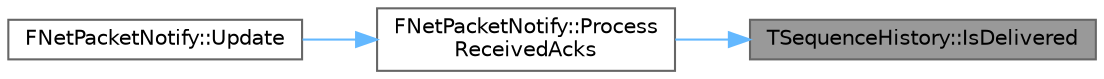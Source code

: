 digraph "TSequenceHistory::IsDelivered"
{
 // INTERACTIVE_SVG=YES
 // LATEX_PDF_SIZE
  bgcolor="transparent";
  edge [fontname=Helvetica,fontsize=10,labelfontname=Helvetica,labelfontsize=10];
  node [fontname=Helvetica,fontsize=10,shape=box,height=0.2,width=0.4];
  rankdir="RL";
  Node1 [id="Node000001",label="TSequenceHistory::IsDelivered",height=0.2,width=0.4,color="gray40", fillcolor="grey60", style="filled", fontcolor="black",tooltip="Query the status of a specific index, index 0 is last stored status."];
  Node1 -> Node2 [id="edge1_Node000001_Node000002",dir="back",color="steelblue1",style="solid",tooltip=" "];
  Node2 [id="Node000002",label="FNetPacketNotify::Process\lReceivedAcks",height=0.2,width=0.4,color="grey40", fillcolor="white", style="filled",URL="$de/d7a/classFNetPacketNotify.html#a6d2fde9a15e1e9baed7a7ac1d848f10f",tooltip=" "];
  Node2 -> Node3 [id="edge2_Node000002_Node000003",dir="back",color="steelblue1",style="solid",tooltip=" "];
  Node3 [id="Node000003",label="FNetPacketNotify::Update",height=0.2,width=0.4,color="grey40", fillcolor="white", style="filled",URL="$de/d7a/classFNetPacketNotify.html#a6bb053f1c896b901b41b9f7704703ab4",tooltip="Update state of PacketNotification based on received header and invoke packet notifications for recei..."];
}
